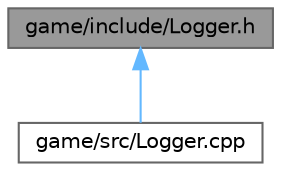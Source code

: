 digraph "game/include/Logger.h"
{
 // LATEX_PDF_SIZE
  bgcolor="transparent";
  edge [fontname=Helvetica,fontsize=10,labelfontname=Helvetica,labelfontsize=10];
  node [fontname=Helvetica,fontsize=10,shape=box,height=0.2,width=0.4];
  Node1 [id="Node000001",label="game/include/Logger.h",height=0.2,width=0.4,color="gray40", fillcolor="grey60", style="filled", fontcolor="black",tooltip="Logging system class."];
  Node1 -> Node2 [id="edge1_Node000001_Node000002",dir="back",color="steelblue1",style="solid",tooltip=" "];
  Node2 [id="Node000002",label="game/src/Logger.cpp",height=0.2,width=0.4,color="grey40", fillcolor="white", style="filled",URL="$Logger_8cpp.html",tooltip=" "];
}

